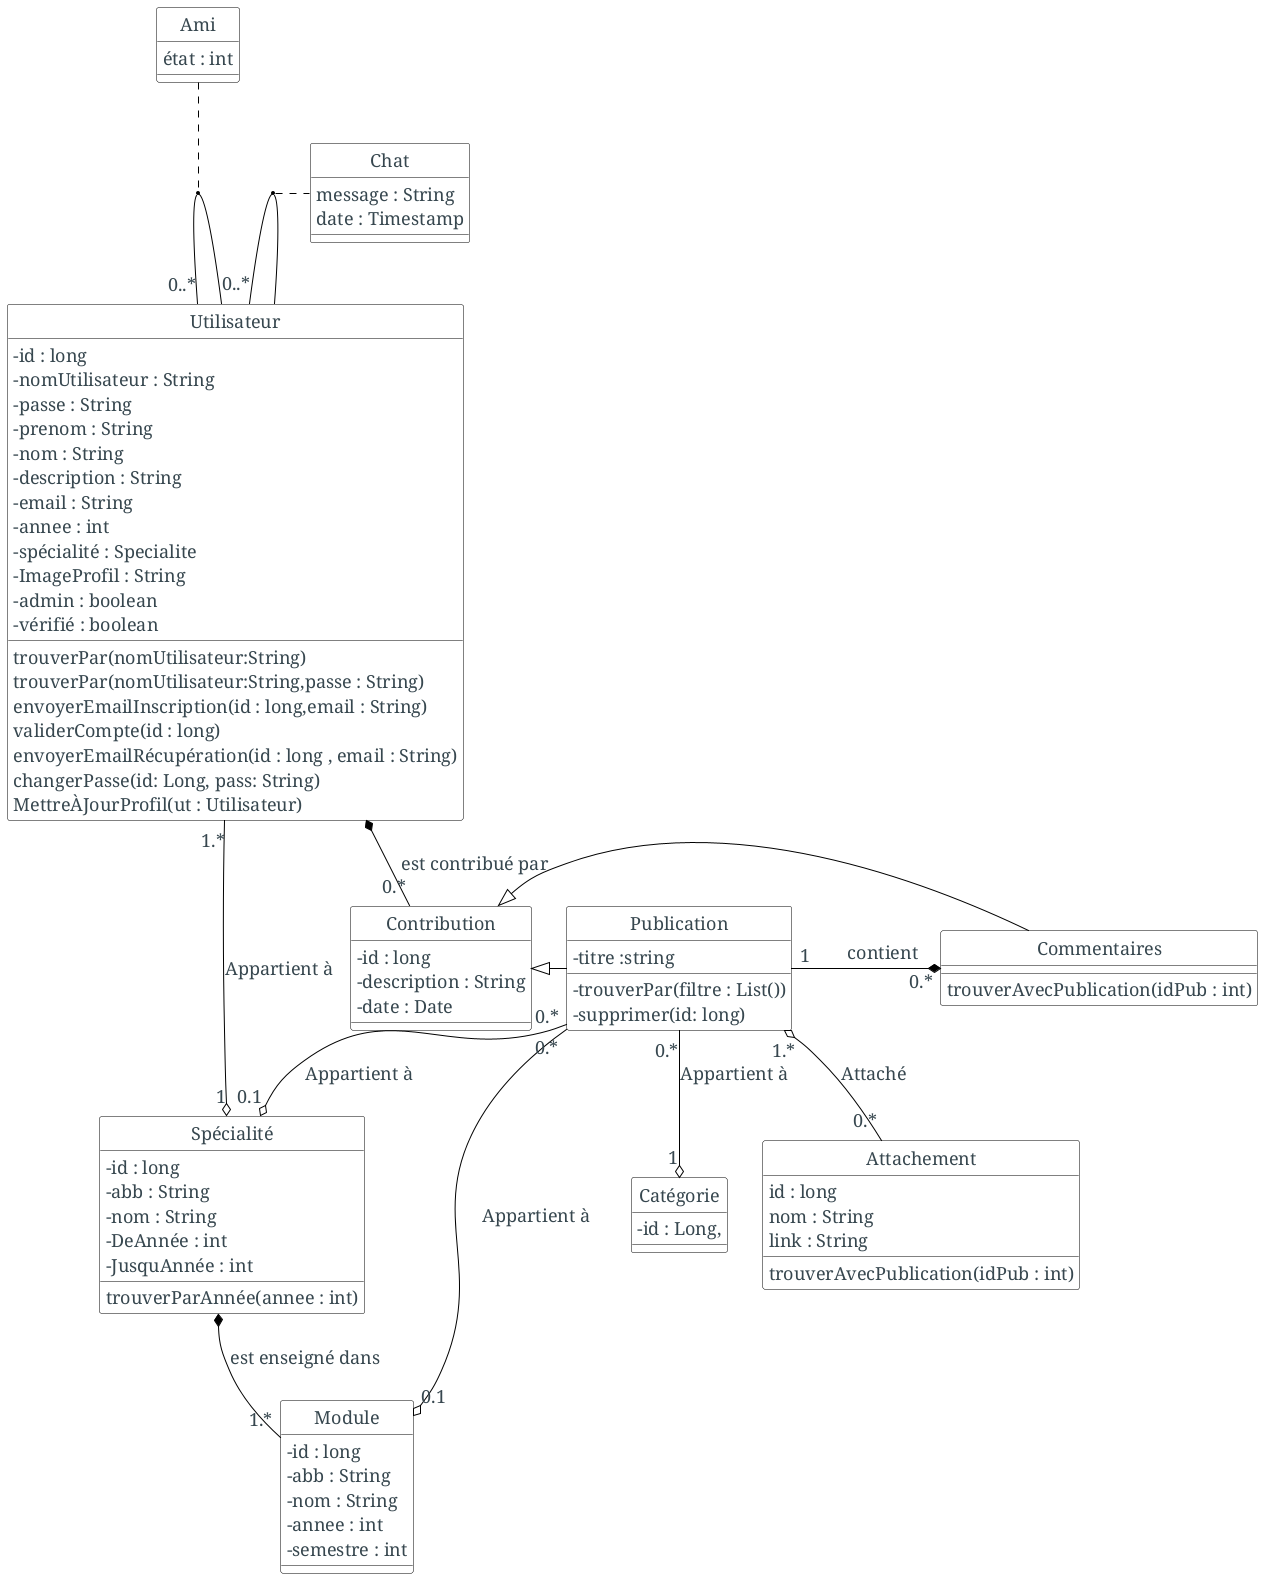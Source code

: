 @startuml
skinparam backgroundColor #fff
skinparam defaultFontColor #37474f
skinparam defaultFontSize 18
skinparam defaultFontName serif
skinparam defaultFontStyle normal
skinparam classAttributeIconSize 0
skinparam classBackgroundColor #fff
skinparam classBorderColor #000
skinparam classArrowColor #000

hide class circle

class "Spécialité" as specialty{
-id : long
-abb : String
-nom : String
-DeAnnée : int
-JusquAnnée : int
trouverParAnnée(annee : int)
}

class "Module" as module{
-id : long
-abb : String
-nom : String
-annee : int
-semestre : int
}

class  "Utilisateur"  as user{
-id : long
-nomUtilisateur : String
-passe : String
-prenom : String
-nom : String
-description : String
-email : String
-annee : int
-spécialité : Specialite
-ImageProfil : String
-admin : boolean
-vérifié : boolean

trouverPar(nomUtilisateur:String)
trouverPar(nomUtilisateur:String,passe : String)
envoyerEmailInscription(id : long,email : String)
validerCompte(id : long)
envoyerEmailRécupération(id : long , email : String)
changerPasse(id: Long, pass: String)
MettreÀJourProfil(ut : Utilisateur)
}



class "Contribution" as contribution {
-id : long
-description : String
-date : Date
}

class "Publication" as post{
-titre :string
-trouverPar(filtre : List())
-supprimer(id: long)
}

user "0..*" -- "0..*" user
(user, user) .. Ami
(user, user) .. Chat

class Ami{
  état : int
}

class Chat{
  message : String
  date : Timestamp
}

class "Catégorie" as category{
  -id : Long,
}

class "Commentaires" as comments {
 trouverAvecPublication(idPub : int)
}


class "Attachement" as media{
id : long
nom : String
link : String
trouverAvecPublication(idPub : int)
}

user  *-- "0.*" contribution : "  est contribué par   "
user  "1.*" --o "1" specialty : "Appartient à"
specialty  *- "1.*" module : "est enseigné dans            "
post  "0.*" ---o "0.1" module : "Appartient à     "
post  "0.*" --o "0.1" specialty : "Appartient à     "
post  "0.*" --o "1" category : "Appartient à     "


post "1.*" o-- "0.*" media : "Attaché"
contribution <|- post
contribution <|- comments
post "1" -* "0.*" comments : \tcontient\t
@enduml